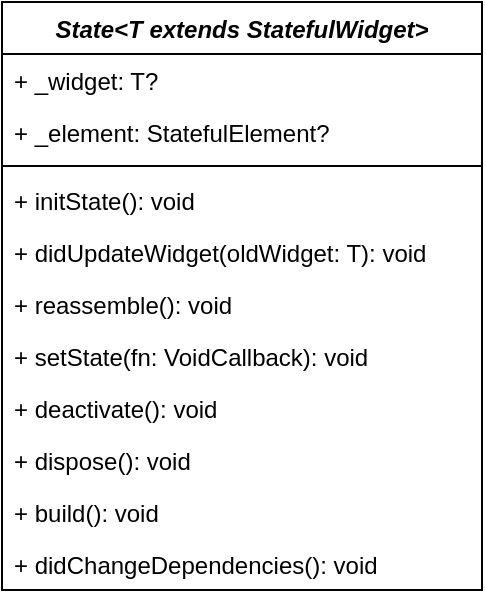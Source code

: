 <mxfile version="15.6.0" type="github">
  <diagram id="C5RBs43oDa-KdzZeNtuy" name="Page-1">
    <mxGraphModel dx="1278" dy="704" grid="1" gridSize="10" guides="1" tooltips="1" connect="1" arrows="1" fold="1" page="1" pageScale="1" pageWidth="827" pageHeight="1169" math="0" shadow="0">
      <root>
        <mxCell id="WIyWlLk6GJQsqaUBKTNV-0" />
        <mxCell id="WIyWlLk6GJQsqaUBKTNV-1" parent="WIyWlLk6GJQsqaUBKTNV-0" />
        <mxCell id="B2-0a1C8pRlAFdtK_kuA-0" value="State&lt;T extends StatefulWidget&gt;" style="swimlane;fontStyle=3;align=center;verticalAlign=top;childLayout=stackLayout;horizontal=1;startSize=26;horizontalStack=0;resizeParent=1;resizeParentMax=0;resizeLast=0;collapsible=1;marginBottom=0;" vertex="1" parent="WIyWlLk6GJQsqaUBKTNV-1">
          <mxGeometry x="300" y="60" width="240" height="294" as="geometry" />
        </mxCell>
        <mxCell id="B2-0a1C8pRlAFdtK_kuA-1" value="+ _widget: T?" style="text;strokeColor=none;fillColor=none;align=left;verticalAlign=top;spacingLeft=4;spacingRight=4;overflow=hidden;rotatable=0;points=[[0,0.5],[1,0.5]];portConstraint=eastwest;" vertex="1" parent="B2-0a1C8pRlAFdtK_kuA-0">
          <mxGeometry y="26" width="240" height="26" as="geometry" />
        </mxCell>
        <mxCell id="B2-0a1C8pRlAFdtK_kuA-5" value="+ _element: StatefulElement?" style="text;strokeColor=none;fillColor=none;align=left;verticalAlign=top;spacingLeft=4;spacingRight=4;overflow=hidden;rotatable=0;points=[[0,0.5],[1,0.5]];portConstraint=eastwest;" vertex="1" parent="B2-0a1C8pRlAFdtK_kuA-0">
          <mxGeometry y="52" width="240" height="26" as="geometry" />
        </mxCell>
        <mxCell id="B2-0a1C8pRlAFdtK_kuA-2" value="" style="line;strokeWidth=1;fillColor=none;align=left;verticalAlign=middle;spacingTop=-1;spacingLeft=3;spacingRight=3;rotatable=0;labelPosition=right;points=[];portConstraint=eastwest;" vertex="1" parent="B2-0a1C8pRlAFdtK_kuA-0">
          <mxGeometry y="78" width="240" height="8" as="geometry" />
        </mxCell>
        <mxCell id="B2-0a1C8pRlAFdtK_kuA-3" value="+ initState(): void" style="text;strokeColor=none;fillColor=none;align=left;verticalAlign=top;spacingLeft=4;spacingRight=4;overflow=hidden;rotatable=0;points=[[0,0.5],[1,0.5]];portConstraint=eastwest;" vertex="1" parent="B2-0a1C8pRlAFdtK_kuA-0">
          <mxGeometry y="86" width="240" height="26" as="geometry" />
        </mxCell>
        <mxCell id="B2-0a1C8pRlAFdtK_kuA-6" value="+ didUpdateWidget(oldWidget: T): void" style="text;strokeColor=none;fillColor=none;align=left;verticalAlign=top;spacingLeft=4;spacingRight=4;overflow=hidden;rotatable=0;points=[[0,0.5],[1,0.5]];portConstraint=eastwest;" vertex="1" parent="B2-0a1C8pRlAFdtK_kuA-0">
          <mxGeometry y="112" width="240" height="26" as="geometry" />
        </mxCell>
        <mxCell id="B2-0a1C8pRlAFdtK_kuA-7" value="+ reassemble(): void" style="text;strokeColor=none;fillColor=none;align=left;verticalAlign=top;spacingLeft=4;spacingRight=4;overflow=hidden;rotatable=0;points=[[0,0.5],[1,0.5]];portConstraint=eastwest;" vertex="1" parent="B2-0a1C8pRlAFdtK_kuA-0">
          <mxGeometry y="138" width="240" height="26" as="geometry" />
        </mxCell>
        <mxCell id="B2-0a1C8pRlAFdtK_kuA-8" value="+ setState(fn: VoidCallback): void" style="text;strokeColor=none;fillColor=none;align=left;verticalAlign=top;spacingLeft=4;spacingRight=4;overflow=hidden;rotatable=0;points=[[0,0.5],[1,0.5]];portConstraint=eastwest;" vertex="1" parent="B2-0a1C8pRlAFdtK_kuA-0">
          <mxGeometry y="164" width="240" height="26" as="geometry" />
        </mxCell>
        <mxCell id="B2-0a1C8pRlAFdtK_kuA-9" value="+ deactivate(): void" style="text;strokeColor=none;fillColor=none;align=left;verticalAlign=top;spacingLeft=4;spacingRight=4;overflow=hidden;rotatable=0;points=[[0,0.5],[1,0.5]];portConstraint=eastwest;" vertex="1" parent="B2-0a1C8pRlAFdtK_kuA-0">
          <mxGeometry y="190" width="240" height="26" as="geometry" />
        </mxCell>
        <mxCell id="B2-0a1C8pRlAFdtK_kuA-10" value="+ dispose(): void" style="text;strokeColor=none;fillColor=none;align=left;verticalAlign=top;spacingLeft=4;spacingRight=4;overflow=hidden;rotatable=0;points=[[0,0.5],[1,0.5]];portConstraint=eastwest;" vertex="1" parent="B2-0a1C8pRlAFdtK_kuA-0">
          <mxGeometry y="216" width="240" height="26" as="geometry" />
        </mxCell>
        <mxCell id="B2-0a1C8pRlAFdtK_kuA-11" value="+ build(): void" style="text;strokeColor=none;fillColor=none;align=left;verticalAlign=top;spacingLeft=4;spacingRight=4;overflow=hidden;rotatable=0;points=[[0,0.5],[1,0.5]];portConstraint=eastwest;" vertex="1" parent="B2-0a1C8pRlAFdtK_kuA-0">
          <mxGeometry y="242" width="240" height="26" as="geometry" />
        </mxCell>
        <mxCell id="B2-0a1C8pRlAFdtK_kuA-12" value="+ didChangeDependencies(): void" style="text;strokeColor=none;fillColor=none;align=left;verticalAlign=top;spacingLeft=4;spacingRight=4;overflow=hidden;rotatable=0;points=[[0,0.5],[1,0.5]];portConstraint=eastwest;" vertex="1" parent="B2-0a1C8pRlAFdtK_kuA-0">
          <mxGeometry y="268" width="240" height="26" as="geometry" />
        </mxCell>
      </root>
    </mxGraphModel>
  </diagram>
</mxfile>
